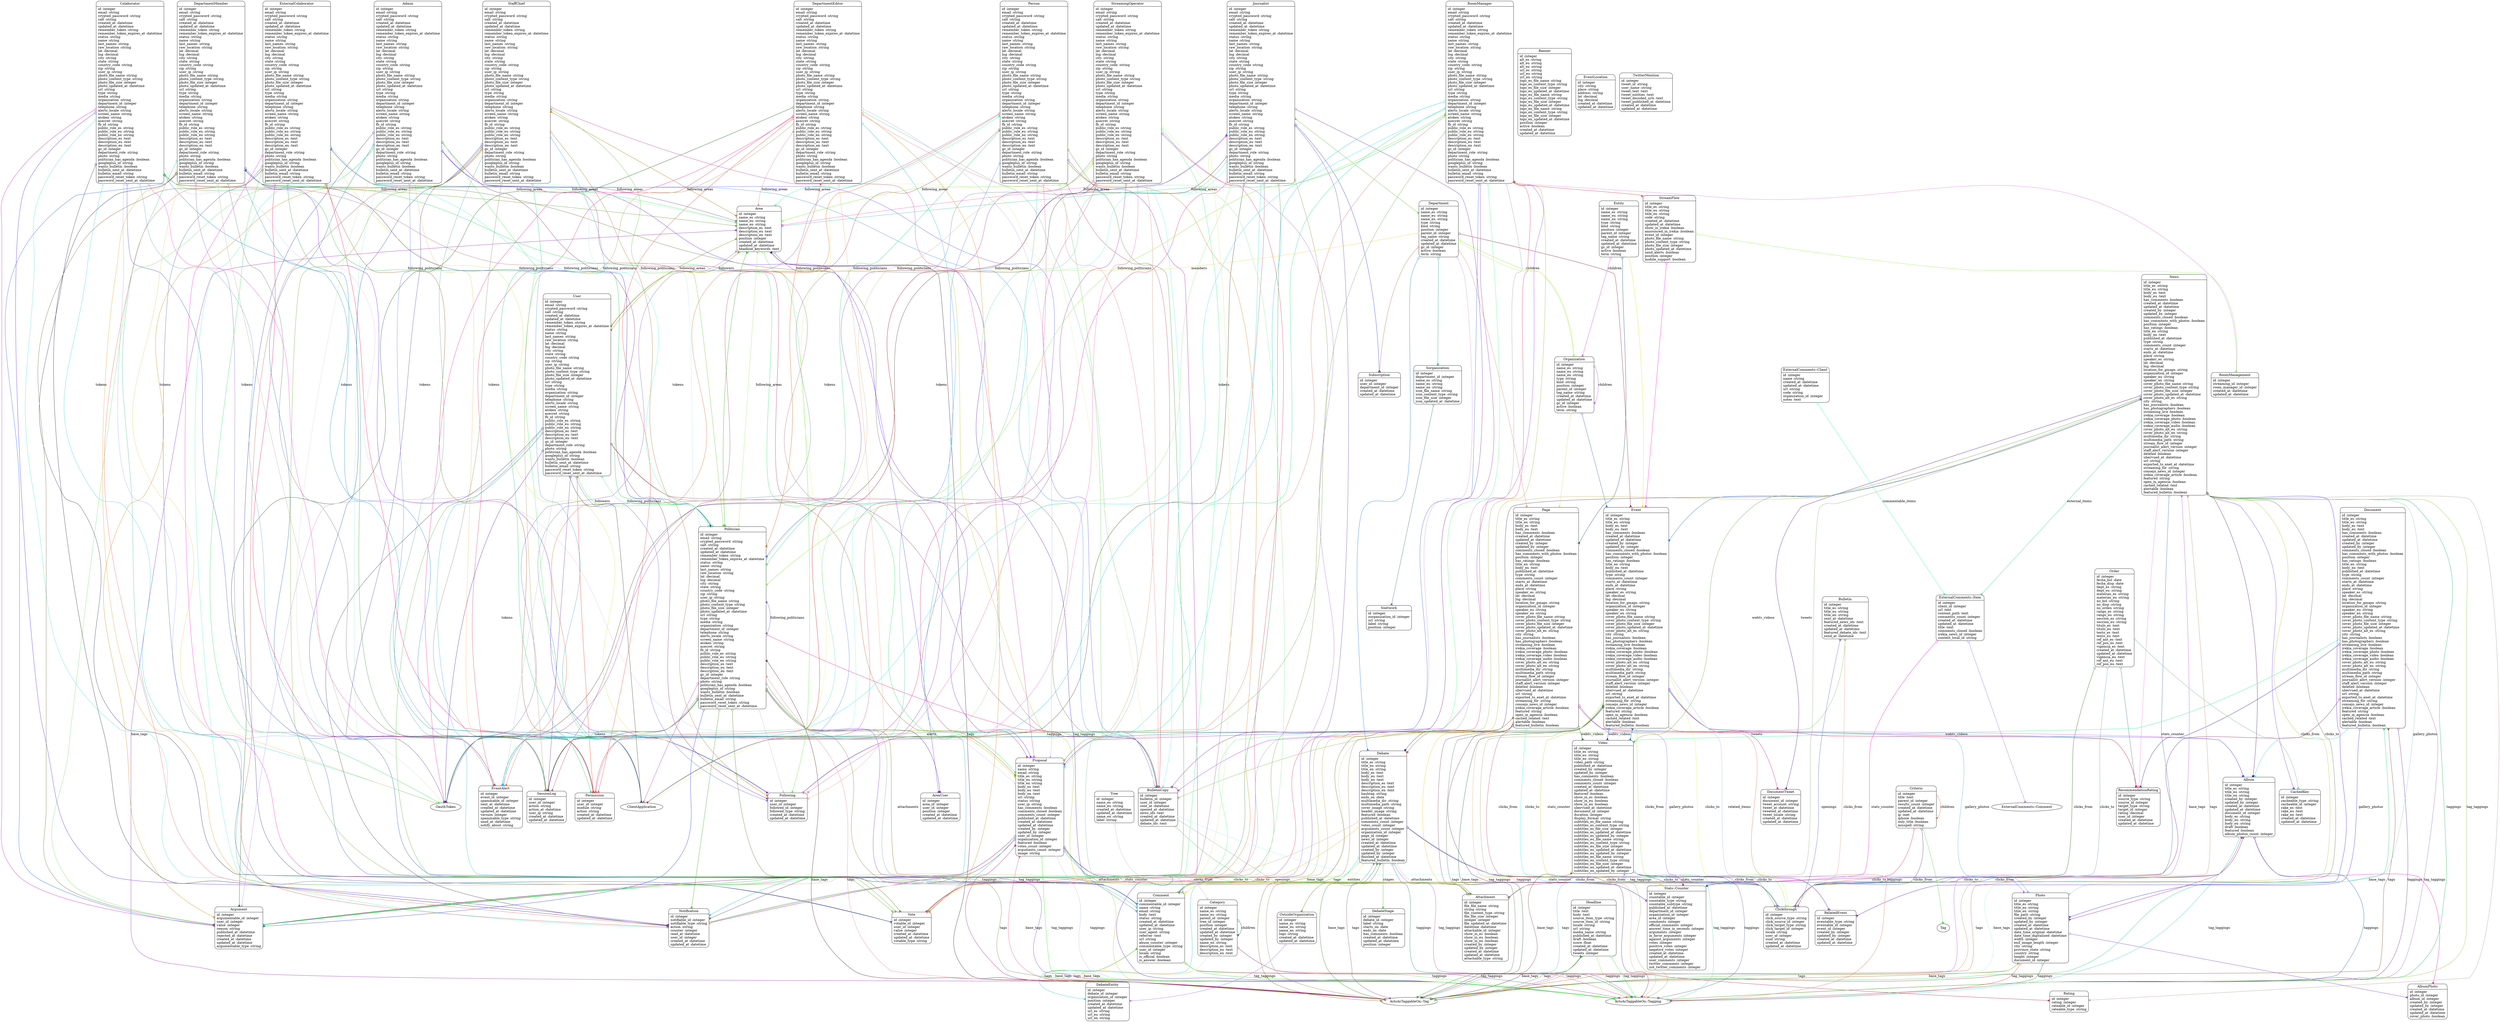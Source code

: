 digraph models_diagram {
	graph[overlap=false, splines=true, bgcolor="none"]
	"Admin" [shape=Mrecord, label="{Admin|id :integer\lemail :string\lcrypted_password :string\lsalt :string\lcreated_at :datetime\lupdated_at :datetime\lremember_token :string\lremember_token_expires_at :datetime\lstatus :string\lname :string\llast_names :string\lraw_location :string\llat :decimal\llng :decimal\lcity :string\lstate :string\lcountry_code :string\lzip :string\luser_ip :string\lphoto_file_name :string\lphoto_content_type :string\lphoto_file_size :integer\lphoto_updated_at :datetime\lurl :string\ltype :string\lmedia :string\lorganization :string\ldepartment_id :integer\ltelephone :string\lalerts_locale :string\lscreen_name :string\latoken :string\lasecret :string\lfb_id :string\lpublic_role_es :string\lpublic_role_eu :string\lpublic_role_en :string\ldescription_es :text\ldescription_eu :text\ldescription_en :text\lgc_id :integer\ldepartment_role :string\lphoto :string\lpolitician_has_agenda :boolean\lgoogleplus_id :string\lwants_bulletin :boolean\lbulletin_sent_at :datetime\lbulletin_email :string\lpassword_reset_token :string\lpassword_reset_sent_at :datetime\l}"]
	"Album" [shape=Mrecord, label="{Album|id :integer\ltitle_es :string\ltitle_eu :string\ltitle_en :string\lcreated_by :integer\lupdated_by :integer\lcreated_at :datetime\lupdated_at :datetime\ldocument_id :integer\lbody_es :string\lbody_eu :string\lbody_en :string\ldraft :boolean\lfeatured :boolean\lalbum_photos_count :integer\l}"]
	"AlbumPhoto" [shape=Mrecord, label="{AlbumPhoto|id :integer\lphoto_id :integer\lalbum_id :integer\lcreated_by :integer\lupdated_by :integer\lcreated_at :datetime\lupdated_at :datetime\lcover_photo :boolean\l}"]
	"Area" [shape=Mrecord, label="{Area|id :integer\lname_es :string\lname_eu :string\lname_en :string\ldescription_es :text\ldescription_eu :text\ldescription_en :text\lposition :integer\lcreated_at :datetime\lupdated_at :datetime\lheadline_keywords :text\l}"]
	"AreaUser" [shape=Mrecord, label="{AreaUser|id :integer\larea_id :integer\luser_id :integer\lposition :integer\lcreated_at :datetime\lupdated_at :datetime\l}"]
	"Argument" [shape=Mrecord, label="{Argument|id :integer\largumentable_id :integer\luser_id :integer\lvalue :integer\lreason :string\lpublished_at :datetime\lrejected_at :datetime\lcreated_at :datetime\lupdated_at :datetime\largumentable_type :string\l}"]
	"Attachment" [shape=Mrecord, label="{Attachment|id :integer\lfile_file_name :string\lstring :string\lfile_content_type :string\lfile_file_size :integer\linteger :integer\lfile_updated_at :datetime\ldatetime :datetime\lattachable_id :integer\lshow_in_es :boolean\lshow_in_eu :boolean\lshow_in_en :boolean\lcreated_by :integer\lupdated_by :integer\lcreated_at :datetime\lupdated_at :datetime\lattachable_type :string\l}"]
	"Banner" [shape=Mrecord, label="{Banner|id :integer\lalt_es :string\lalt_eu :string\lalt_en :string\lurl_es :string\lurl_eu :string\lurl_en :string\llogo_es_file_name :string\llogo_es_content_type :string\llogo_es_file_size :integer\llogo_es_updated_at :datetime\llogo_eu_file_name :string\llogo_eu_content_type :string\llogo_eu_file_size :integer\llogo_eu_updated_at :datetime\llogo_en_file_name :string\llogo_en_content_type :string\llogo_en_file_size :integer\llogo_en_updated_at :datetime\lposition :integer\lactive :boolean\lcreated_at :datetime\lupdated_at :datetime\l}"]
	"Bulletin" [shape=Mrecord, label="{Bulletin|id :integer\ltitle_es :string\ltitle_eu :string\ltitle_en :string\lsent_at :datetime\lfeatured_news_ids :text\lcreated_at :datetime\lupdated_at :datetime\lfeatured_debate_ids :text\lsend_at :datetime\l}"]
	"BulletinCopy" [shape=Mrecord, label="{BulletinCopy|id :integer\lbulletin_id :integer\luser_id :integer\lsent_at :datetime\lopened_at :datetime\lnews_ids :text\lcreated_at :datetime\lupdated_at :datetime\ldebate_ids :text\l}"]
	"CachedKey" [shape=Mrecord, label="{CachedKey|id :integer\lcacheable_type :string\lcacheable_id :integer\lrake_es :text\lrake_eu :text\lrake_en :text\lcreated_at :datetime\lupdated_at :datetime\l}"]
	"Category" [shape=Mrecord, label="{Category|id :integer\lname_es :string\lname_eu :string\lparent_id :integer\ltree_id :integer\lposition :integer\lcreated_at :datetime\lupdated_at :datetime\lcreated_by :integer\lupdated_by :integer\lname_en :string\ldescription_es :text\ldescription_eu :text\ldescription_en :text\l}"]
	"Clickthrough" [shape=Mrecord, label="{Clickthrough|id :integer\lclick_source_type :string\lclick_source_id :integer\lclick_target_type :string\lclick_target_id :integer\llocale :string\luser_id :integer\luuid :string\lcreated_at :datetime\lupdated_at :datetime\l}"]
	"Colaborator" [shape=Mrecord, label="{Colaborator|id :integer\lemail :string\lcrypted_password :string\lsalt :string\lcreated_at :datetime\lupdated_at :datetime\lremember_token :string\lremember_token_expires_at :datetime\lstatus :string\lname :string\llast_names :string\lraw_location :string\llat :decimal\llng :decimal\lcity :string\lstate :string\lcountry_code :string\lzip :string\luser_ip :string\lphoto_file_name :string\lphoto_content_type :string\lphoto_file_size :integer\lphoto_updated_at :datetime\lurl :string\ltype :string\lmedia :string\lorganization :string\ldepartment_id :integer\ltelephone :string\lalerts_locale :string\lscreen_name :string\latoken :string\lasecret :string\lfb_id :string\lpublic_role_es :string\lpublic_role_eu :string\lpublic_role_en :string\ldescription_es :text\ldescription_eu :text\ldescription_en :text\lgc_id :integer\ldepartment_role :string\lphoto :string\lpolitician_has_agenda :boolean\lgoogleplus_id :string\lwants_bulletin :boolean\lbulletin_sent_at :datetime\lbulletin_email :string\lpassword_reset_token :string\lpassword_reset_sent_at :datetime\l}"]
	"Comment" [shape=Mrecord, label="{Comment|id :integer\lcommentable_id :integer\lname :string\lemail :string\lbody :text\lstatus :string\lcreated_at :datetime\lupdated_at :datetime\luser_ip :string\luser_agent :string\lreferrer :text\lurl :string\labuse_counter :integer\lcommentable_type :string\luser_id :integer\llocale :string\lis_official :boolean\lis_answer :boolean\l}"]
	"Criterio" [shape=Mrecord, label="{Criterio|id :integer\ltitle :text\lparent_id :integer\lresults_count :integer\lcreated_at :datetime\lupdated_at :datetime\lip :inet\liphone :boolean\lonly_title :boolean\lmisspell :string\l}"]
	"Debate" [shape=Mrecord, label="{Debate|id :integer\ltitle_es :string\ltitle_eu :string\ltitle_en :string\lbody_es :text\lbody_eu :text\lbody_en :text\ldescription_es :text\ldescription_eu :text\ldescription_en :text\lhashtag :string\lends_on :date\lmultimedia_dir :string\lmultimedia_path :string\lcover_image :string\lheader_image :string\lfeatured :boolean\lpublished_at :datetime\lcomments_count :integer\lvotes_count :integer\larguments_count :integer\lorganization_id :integer\lpage_id :integer\lnews_id :integer\lcreated_at :datetime\lupdated_at :datetime\lcreated_by :integer\lupdated_by :integer\lfinished_at :datetime\lfeatured_bulletin :boolean\l}"]
	"DebateEntity" [shape=Mrecord, label="{DebateEntity|id :integer\ldebate_id :integer\lorganization_id :integer\lposition :integer\lcreated_at :datetime\lupdated_at :datetime\lurl_es :string\lurl_eu :string\lurl_en :string\l}"]
	"DebateStage" [shape=Mrecord, label="{DebateStage|id :integer\ldebate_id :integer\llabel :string\lstarts_on :date\lends_on :date\lhas_comments :boolean\lcreated_at :datetime\lupdated_at :datetime\lposition :integer\l}"]
	"Department" [shape=Mrecord, label="{Department|id :integer\lname_es :string\lname_eu :string\lname_en :string\ltype :string\lkind :string\lposition :integer\lparent_id :integer\ltag_name :string\lcreated_at :datetime\lupdated_at :datetime\lgc_id :integer\lactive :boolean\lterm :string\l}"]
	"DepartmentEditor" [shape=Mrecord, label="{DepartmentEditor|id :integer\lemail :string\lcrypted_password :string\lsalt :string\lcreated_at :datetime\lupdated_at :datetime\lremember_token :string\lremember_token_expires_at :datetime\lstatus :string\lname :string\llast_names :string\lraw_location :string\llat :decimal\llng :decimal\lcity :string\lstate :string\lcountry_code :string\lzip :string\luser_ip :string\lphoto_file_name :string\lphoto_content_type :string\lphoto_file_size :integer\lphoto_updated_at :datetime\lurl :string\ltype :string\lmedia :string\lorganization :string\ldepartment_id :integer\ltelephone :string\lalerts_locale :string\lscreen_name :string\latoken :string\lasecret :string\lfb_id :string\lpublic_role_es :string\lpublic_role_eu :string\lpublic_role_en :string\ldescription_es :text\ldescription_eu :text\ldescription_en :text\lgc_id :integer\ldepartment_role :string\lphoto :string\lpolitician_has_agenda :boolean\lgoogleplus_id :string\lwants_bulletin :boolean\lbulletin_sent_at :datetime\lbulletin_email :string\lpassword_reset_token :string\lpassword_reset_sent_at :datetime\l}"]
	"DepartmentMember" [shape=Mrecord, label="{DepartmentMember|id :integer\lemail :string\lcrypted_password :string\lsalt :string\lcreated_at :datetime\lupdated_at :datetime\lremember_token :string\lremember_token_expires_at :datetime\lstatus :string\lname :string\llast_names :string\lraw_location :string\llat :decimal\llng :decimal\lcity :string\lstate :string\lcountry_code :string\lzip :string\luser_ip :string\lphoto_file_name :string\lphoto_content_type :string\lphoto_file_size :integer\lphoto_updated_at :datetime\lurl :string\ltype :string\lmedia :string\lorganization :string\ldepartment_id :integer\ltelephone :string\lalerts_locale :string\lscreen_name :string\latoken :string\lasecret :string\lfb_id :string\lpublic_role_es :string\lpublic_role_eu :string\lpublic_role_en :string\ldescription_es :text\ldescription_eu :text\ldescription_en :text\lgc_id :integer\ldepartment_role :string\lphoto :string\lpolitician_has_agenda :boolean\lgoogleplus_id :string\lwants_bulletin :boolean\lbulletin_sent_at :datetime\lbulletin_email :string\lpassword_reset_token :string\lpassword_reset_sent_at :datetime\l}"]
	"Document" [shape=Mrecord, label="{Document|id :integer\ltitle_es :string\ltitle_eu :string\lbody_es :text\lbody_eu :text\lhas_comments :boolean\lcreated_at :datetime\lupdated_at :datetime\lcreated_by :integer\lupdated_by :integer\lcomments_closed :boolean\lhas_comments_with_photos :boolean\lposition :integer\lhas_ratings :boolean\ltitle_en :string\lbody_en :text\lpublished_at :datetime\ltype :string\lcomments_count :integer\lstarts_at :datetime\lends_at :datetime\lplace :string\lspeaker_es :string\llat :decimal\llng :decimal\llocation_for_gmaps :string\lorganization_id :integer\lspeaker_eu :string\lspeaker_en :string\lcover_photo_file_name :string\lcover_photo_content_type :string\lcover_photo_file_size :integer\lcover_photo_updated_at :datetime\lcover_photo_alt_es :string\lcity :string\lhas_journalists :boolean\lhas_photographers :boolean\lstreaming_live :boolean\lirekia_coverage :boolean\lirekia_coverage_photo :boolean\lirekia_coverage_video :boolean\lirekia_coverage_audio :boolean\lcover_photo_alt_eu :string\lcover_photo_alt_en :string\lmultimedia_dir :string\lmultimedia_path :string\lstream_flow_id :integer\ljournalist_alert_version :integer\lstaff_alert_version :integer\ldeleted :boolean\lubervued_at :datetime\lurl :string\lexported_to_enet_at :datetime\lstreaming_for :string\lconsejo_news_id :integer\lirekia_coverage_article :boolean\lfeatured :string\lopen_in_agencia :boolean\lcached_related :text\lalertable :boolean\lfeatured_bulletin :boolean\l}"]
	"DocumentTweet" [shape=Mrecord, label="{DocumentTweet|id :integer\ldocument_id :integer\ltweet_account :string\ltweet_at :datetime\ltweeted_at :datetime\ltweet_locale :string\lcreated_at :datetime\lupdated_at :datetime\l}"]
	"Entity" [shape=Mrecord, label="{Entity|id :integer\lname_es :string\lname_eu :string\lname_en :string\ltype :string\lkind :string\lposition :integer\lparent_id :integer\ltag_name :string\lcreated_at :datetime\lupdated_at :datetime\lgc_id :integer\lactive :boolean\lterm :string\l}"]
	"Event" [shape=Mrecord, label="{Event|id :integer\ltitle_es :string\ltitle_eu :string\lbody_es :text\lbody_eu :text\lhas_comments :boolean\lcreated_at :datetime\lupdated_at :datetime\lcreated_by :integer\lupdated_by :integer\lcomments_closed :boolean\lhas_comments_with_photos :boolean\lposition :integer\lhas_ratings :boolean\ltitle_en :string\lbody_en :text\lpublished_at :datetime\ltype :string\lcomments_count :integer\lstarts_at :datetime\lends_at :datetime\lplace :string\lspeaker_es :string\llat :decimal\llng :decimal\llocation_for_gmaps :string\lorganization_id :integer\lspeaker_eu :string\lspeaker_en :string\lcover_photo_file_name :string\lcover_photo_content_type :string\lcover_photo_file_size :integer\lcover_photo_updated_at :datetime\lcover_photo_alt_es :string\lcity :string\lhas_journalists :boolean\lhas_photographers :boolean\lstreaming_live :boolean\lirekia_coverage :boolean\lirekia_coverage_photo :boolean\lirekia_coverage_video :boolean\lirekia_coverage_audio :boolean\lcover_photo_alt_eu :string\lcover_photo_alt_en :string\lmultimedia_dir :string\lmultimedia_path :string\lstream_flow_id :integer\ljournalist_alert_version :integer\lstaff_alert_version :integer\ldeleted :boolean\lubervued_at :datetime\lurl :string\lexported_to_enet_at :datetime\lstreaming_for :string\lconsejo_news_id :integer\lirekia_coverage_article :boolean\lfeatured :string\lopen_in_agencia :boolean\lcached_related :text\lalertable :boolean\lfeatured_bulletin :boolean\l}"]
	"EventAlert" [shape=Mrecord, label="{EventAlert|id :integer\levent_id :integer\lspammable_id :integer\lsent_at :datetime\lcreated_at :datetime\lupdated_at :datetime\lversion :integer\lspammable_type :string\lsend_at :datetime\lnotify_about :string\l}"]
	"EventLocation" [shape=Mrecord, label="{EventLocation|id :integer\lcity :string\lplace :string\laddress :string\llat :decimal\llng :decimal\lcreated_at :datetime\lupdated_at :datetime\l}"]
	"ExternalColaborator" [shape=Mrecord, label="{ExternalColaborator|id :integer\lemail :string\lcrypted_password :string\lsalt :string\lcreated_at :datetime\lupdated_at :datetime\lremember_token :string\lremember_token_expires_at :datetime\lstatus :string\lname :string\llast_names :string\lraw_location :string\llat :decimal\llng :decimal\lcity :string\lstate :string\lcountry_code :string\lzip :string\luser_ip :string\lphoto_file_name :string\lphoto_content_type :string\lphoto_file_size :integer\lphoto_updated_at :datetime\lurl :string\ltype :string\lmedia :string\lorganization :string\ldepartment_id :integer\ltelephone :string\lalerts_locale :string\lscreen_name :string\latoken :string\lasecret :string\lfb_id :string\lpublic_role_es :string\lpublic_role_eu :string\lpublic_role_en :string\ldescription_es :text\ldescription_eu :text\ldescription_en :text\lgc_id :integer\ldepartment_role :string\lphoto :string\lpolitician_has_agenda :boolean\lgoogleplus_id :string\lwants_bulletin :boolean\lbulletin_sent_at :datetime\lbulletin_email :string\lpassword_reset_token :string\lpassword_reset_sent_at :datetime\l}"]
	"ExternalComments::Client" [shape=Mrecord, label="{ExternalComments::Client|id :integer\lname :string\lcreated_at :datetime\lupdated_at :datetime\lurl :string\lcode :string\lorganization_id :integer\lnotes :text\l}"]
	"ExternalComments::Item" [shape=Mrecord, label="{ExternalComments::Item|id :integer\lclient_id :integer\lurl :text\lcontent_path :text\lcomments_count :integer\lcreated_at :datetime\lupdated_at :datetime\ltitle :text\lcomments_closed :boolean\lirekia_news_id :integer\lcontent_local_id :string\l}"]
	"Following" [shape=Mrecord, label="{Following|id :integer\luser_id :integer\lfollowed_id :integer\lfollowed_type :string\lcreated_at :datetime\lupdated_at :datetime\l}"]
	"Headline" [shape=Mrecord, label="{Headline|id :integer\ltitle :text\lbody :text\lsource_item_type :string\lsource_item_id :string\llocale :string\lurl :string\lmedia_name :string\lpublished_at :datetime\ldraft :boolean\lscore :float\lcreated_at :datetime\lupdated_at :datetime\ltweets :integer\l}"]
	"Journalist" [shape=Mrecord, label="{Journalist|id :integer\lemail :string\lcrypted_password :string\lsalt :string\lcreated_at :datetime\lupdated_at :datetime\lremember_token :string\lremember_token_expires_at :datetime\lstatus :string\lname :string\llast_names :string\lraw_location :string\llat :decimal\llng :decimal\lcity :string\lstate :string\lcountry_code :string\lzip :string\luser_ip :string\lphoto_file_name :string\lphoto_content_type :string\lphoto_file_size :integer\lphoto_updated_at :datetime\lurl :string\ltype :string\lmedia :string\lorganization :string\ldepartment_id :integer\ltelephone :string\lalerts_locale :string\lscreen_name :string\latoken :string\lasecret :string\lfb_id :string\lpublic_role_es :string\lpublic_role_eu :string\lpublic_role_en :string\ldescription_es :text\ldescription_eu :text\ldescription_en :text\lgc_id :integer\ldepartment_role :string\lphoto :string\lpolitician_has_agenda :boolean\lgoogleplus_id :string\lwants_bulletin :boolean\lbulletin_sent_at :datetime\lbulletin_email :string\lpassword_reset_token :string\lpassword_reset_sent_at :datetime\l}"]
	"News" [shape=Mrecord, label="{News|id :integer\ltitle_es :string\ltitle_eu :string\lbody_es :text\lbody_eu :text\lhas_comments :boolean\lcreated_at :datetime\lupdated_at :datetime\lcreated_by :integer\lupdated_by :integer\lcomments_closed :boolean\lhas_comments_with_photos :boolean\lposition :integer\lhas_ratings :boolean\ltitle_en :string\lbody_en :text\lpublished_at :datetime\ltype :string\lcomments_count :integer\lstarts_at :datetime\lends_at :datetime\lplace :string\lspeaker_es :string\llat :decimal\llng :decimal\llocation_for_gmaps :string\lorganization_id :integer\lspeaker_eu :string\lspeaker_en :string\lcover_photo_file_name :string\lcover_photo_content_type :string\lcover_photo_file_size :integer\lcover_photo_updated_at :datetime\lcover_photo_alt_es :string\lcity :string\lhas_journalists :boolean\lhas_photographers :boolean\lstreaming_live :boolean\lirekia_coverage :boolean\lirekia_coverage_photo :boolean\lirekia_coverage_video :boolean\lirekia_coverage_audio :boolean\lcover_photo_alt_eu :string\lcover_photo_alt_en :string\lmultimedia_dir :string\lmultimedia_path :string\lstream_flow_id :integer\ljournalist_alert_version :integer\lstaff_alert_version :integer\ldeleted :boolean\lubervued_at :datetime\lurl :string\lexported_to_enet_at :datetime\lstreaming_for :string\lconsejo_news_id :integer\lirekia_coverage_article :boolean\lfeatured :string\lopen_in_agencia :boolean\lcached_related :text\lalertable :boolean\lfeatured_bulletin :boolean\l}"]
	"Notification" [shape=Mrecord, label="{Notification|id :integer\lnotifiable_id :integer\lnotifiable_type :string\laction :string\lcounter :integer\lread_at :datetime\luser_id :integer\lcreated_at :datetime\lupdated_at :datetime\l}"]
	"Order" [shape=Mrecord, label="{Order|id :integer\lfecha_bol :date\lfecha_disp :date\ldept_es :string\ldept_eu :string\lmaterias_es :string\lmaterias_eu :string\lno_bol :string\lno_disp :string\lno_orden :string\lrango_es :string\lrango_eu :string\lseccion_es :string\lseccion_eu :string\ltitulo_es :text\ltitulo_eu :text\ltexto_es :text\ltexto_eu :text\lref_ant_es :text\lref_pos_es :text\lvigencia_es :text\lcreated_at :datetime\lupdated_at :datetime\lvigencia_eu :text\lref_ant_eu :text\lref_pos_eu :text\l}"]
	"Organization" [shape=Mrecord, label="{Organization|id :integer\lname_es :string\lname_eu :string\lname_en :string\ltype :string\lkind :string\lposition :integer\lparent_id :integer\ltag_name :string\lcreated_at :datetime\lupdated_at :datetime\lgc_id :integer\lactive :boolean\lterm :string\l}"]
	"OutsideOrganization" [shape=Mrecord, label="{OutsideOrganization|id :integer\lname_es :string\lname_eu :string\lname_en :string\llogo :string\lcreated_at :datetime\lupdated_at :datetime\l}"]
	"Page" [shape=Mrecord, label="{Page|id :integer\ltitle_es :string\ltitle_eu :string\lbody_es :text\lbody_eu :text\lhas_comments :boolean\lcreated_at :datetime\lupdated_at :datetime\lcreated_by :integer\lupdated_by :integer\lcomments_closed :boolean\lhas_comments_with_photos :boolean\lposition :integer\lhas_ratings :boolean\ltitle_en :string\lbody_en :text\lpublished_at :datetime\ltype :string\lcomments_count :integer\lstarts_at :datetime\lends_at :datetime\lplace :string\lspeaker_es :string\llat :decimal\llng :decimal\llocation_for_gmaps :string\lorganization_id :integer\lspeaker_eu :string\lspeaker_en :string\lcover_photo_file_name :string\lcover_photo_content_type :string\lcover_photo_file_size :integer\lcover_photo_updated_at :datetime\lcover_photo_alt_es :string\lcity :string\lhas_journalists :boolean\lhas_photographers :boolean\lstreaming_live :boolean\lirekia_coverage :boolean\lirekia_coverage_photo :boolean\lirekia_coverage_video :boolean\lirekia_coverage_audio :boolean\lcover_photo_alt_eu :string\lcover_photo_alt_en :string\lmultimedia_dir :string\lmultimedia_path :string\lstream_flow_id :integer\ljournalist_alert_version :integer\lstaff_alert_version :integer\ldeleted :boolean\lubervued_at :datetime\lurl :string\lexported_to_enet_at :datetime\lstreaming_for :string\lconsejo_news_id :integer\lirekia_coverage_article :boolean\lfeatured :string\lopen_in_agencia :boolean\lcached_related :text\lalertable :boolean\lfeatured_bulletin :boolean\l}"]
	"Permission" [shape=Mrecord, label="{Permission|id :integer\luser_id :integer\lmodule :string\laction :string\lcreated_at :datetime\lupdated_at :datetime\l}"]
	"Person" [shape=Mrecord, label="{Person|id :integer\lemail :string\lcrypted_password :string\lsalt :string\lcreated_at :datetime\lupdated_at :datetime\lremember_token :string\lremember_token_expires_at :datetime\lstatus :string\lname :string\llast_names :string\lraw_location :string\llat :decimal\llng :decimal\lcity :string\lstate :string\lcountry_code :string\lzip :string\luser_ip :string\lphoto_file_name :string\lphoto_content_type :string\lphoto_file_size :integer\lphoto_updated_at :datetime\lurl :string\ltype :string\lmedia :string\lorganization :string\ldepartment_id :integer\ltelephone :string\lalerts_locale :string\lscreen_name :string\latoken :string\lasecret :string\lfb_id :string\lpublic_role_es :string\lpublic_role_eu :string\lpublic_role_en :string\ldescription_es :text\ldescription_eu :text\ldescription_en :text\lgc_id :integer\ldepartment_role :string\lphoto :string\lpolitician_has_agenda :boolean\lgoogleplus_id :string\lwants_bulletin :boolean\lbulletin_sent_at :datetime\lbulletin_email :string\lpassword_reset_token :string\lpassword_reset_sent_at :datetime\l}"]
	"Photo" [shape=Mrecord, label="{Photo|id :integer\ltitle_es :string\ltitle_eu :string\ltitle_en :string\lfile_path :string\lcreated_by :integer\lupdated_by :integer\lcreated_at :datetime\lupdated_at :datetime\ldate_time_original :datetime\ldate_time_digitalized :datetime\lwidth :integer\lexif_image_length :integer\lcity :string\lprovince_state :string\lcountry :string\lheight :integer\ldocument_id :integer\l}"]
	"Politician" [shape=Mrecord, label="{Politician|id :integer\lemail :string\lcrypted_password :string\lsalt :string\lcreated_at :datetime\lupdated_at :datetime\lremember_token :string\lremember_token_expires_at :datetime\lstatus :string\lname :string\llast_names :string\lraw_location :string\llat :decimal\llng :decimal\lcity :string\lstate :string\lcountry_code :string\lzip :string\luser_ip :string\lphoto_file_name :string\lphoto_content_type :string\lphoto_file_size :integer\lphoto_updated_at :datetime\lurl :string\ltype :string\lmedia :string\lorganization :string\ldepartment_id :integer\ltelephone :string\lalerts_locale :string\lscreen_name :string\latoken :string\lasecret :string\lfb_id :string\lpublic_role_es :string\lpublic_role_eu :string\lpublic_role_en :string\ldescription_es :text\ldescription_eu :text\ldescription_en :text\lgc_id :integer\ldepartment_role :string\lphoto :string\lpolitician_has_agenda :boolean\lgoogleplus_id :string\lwants_bulletin :boolean\lbulletin_sent_at :datetime\lbulletin_email :string\lpassword_reset_token :string\lpassword_reset_sent_at :datetime\l}"]
	"Proposal" [shape=Mrecord, label="{Proposal|id :integer\lname :string\lemail :string\ltitle_es :string\ltitle_eu :string\ltitle_en :string\lbody_es :text\lbody_eu :text\lbody_en :text\lurl :string\lstatus :string\luser_ip :string\lhas_comments :boolean\lcomments_closed :boolean\lcomments_count :integer\lpublished_at :datetime\lcreated_at :datetime\lupdated_at :datetime\lcreated_by :integer\lupdated_by :integer\luser_id :integer\lorganization_id :integer\lfeatured :boolean\lvotes_count :integer\larguments_count :integer\limage :string\l}"]
	"Rating" [shape=Mrecord, label="{Rating|id :integer\lrating :integer\lrateable_id :integer\lrateable_type :string\l}"]
	"RecommendationRating" [shape=Mrecord, label="{RecommendationRating|id :integer\lsource_type :string\lsource_id :integer\ltarget_type :string\ltarget_id :integer\lrating :decimal\luser_id :integer\lcreated_at :datetime\lupdated_at :datetime\l}"]
	"RelatedEvent" [shape=Mrecord, label="{RelatedEvent|id :integer\leventable_type :string\leventable_id :integer\levent_id :integer\lcreated_by :integer\lupdated_by :integer\lcreated_at :datetime\lupdated_at :datetime\l}"]
	"RoomManagement" [shape=Mrecord, label="{RoomManagement|id :integer\lstreaming_id :integer\lroom_manager_id :integer\lcreated_at :datetime\lupdated_at :datetime\l}"]
	"RoomManager" [shape=Mrecord, label="{RoomManager|id :integer\lemail :string\lcrypted_password :string\lsalt :string\lcreated_at :datetime\lupdated_at :datetime\lremember_token :string\lremember_token_expires_at :datetime\lstatus :string\lname :string\llast_names :string\lraw_location :string\llat :decimal\llng :decimal\lcity :string\lstate :string\lcountry_code :string\lzip :string\luser_ip :string\lphoto_file_name :string\lphoto_content_type :string\lphoto_file_size :integer\lphoto_updated_at :datetime\lurl :string\ltype :string\lmedia :string\lorganization :string\ldepartment_id :integer\ltelephone :string\lalerts_locale :string\lscreen_name :string\latoken :string\lasecret :string\lfb_id :string\lpublic_role_es :string\lpublic_role_eu :string\lpublic_role_en :string\ldescription_es :text\ldescription_eu :text\ldescription_en :text\lgc_id :integer\ldepartment_role :string\lphoto :string\lpolitician_has_agenda :boolean\lgoogleplus_id :string\lwants_bulletin :boolean\lbulletin_sent_at :datetime\lbulletin_email :string\lpassword_reset_token :string\lpassword_reset_sent_at :datetime\l}"]
	"SessionLog" [shape=Mrecord, label="{SessionLog|id :integer\luser_id :integer\laction :string\laction_at :datetime\luser_ip :string\lcreated_at :datetime\lupdated_at :datetime\l}"]
	"Snetwork" [shape=Mrecord, label="{Snetwork|id :integer\lsorganization_id :integer\lurl :string\llabel :string\lposition :integer\l}"]
	"Sorganization" [shape=Mrecord, label="{Sorganization|id :integer\ldepartment_id :integer\lname_es :string\lname_eu :string\lname_en :string\licon_file_name :string\licon_content_type :string\licon_file_size :integer\licon_updated_at :datetime\l}"]
	"StaffChief" [shape=Mrecord, label="{StaffChief|id :integer\lemail :string\lcrypted_password :string\lsalt :string\lcreated_at :datetime\lupdated_at :datetime\lremember_token :string\lremember_token_expires_at :datetime\lstatus :string\lname :string\llast_names :string\lraw_location :string\llat :decimal\llng :decimal\lcity :string\lstate :string\lcountry_code :string\lzip :string\luser_ip :string\lphoto_file_name :string\lphoto_content_type :string\lphoto_file_size :integer\lphoto_updated_at :datetime\lurl :string\ltype :string\lmedia :string\lorganization :string\ldepartment_id :integer\ltelephone :string\lalerts_locale :string\lscreen_name :string\latoken :string\lasecret :string\lfb_id :string\lpublic_role_es :string\lpublic_role_eu :string\lpublic_role_en :string\ldescription_es :text\ldescription_eu :text\ldescription_en :text\lgc_id :integer\ldepartment_role :string\lphoto :string\lpolitician_has_agenda :boolean\lgoogleplus_id :string\lwants_bulletin :boolean\lbulletin_sent_at :datetime\lbulletin_email :string\lpassword_reset_token :string\lpassword_reset_sent_at :datetime\l}"]
	"Stats::Counter" [shape=Mrecord, label="{Stats::Counter|id :integer\lcountable_id :integer\lcountable_type :string\lcountable_subtype :string\lpublished_at :datetime\ldepartment_id :integer\lorganization_id :integer\larea_id :integer\lcomments :integer\lofficial_comments :integer\lanswer_time_in_seconds :integer\larguments :integer\lin_favor_arguments :integer\lagainst_arguments :integer\lvotes :integer\lpositive_votes :integer\lnegative_votes :integer\lcreated_at :datetime\lupdated_at :datetime\luser_comments :integer\ltwitter_comments :integer\lnot_twitter_comments :integer\l}"]
	"StreamFlow" [shape=Mrecord, label="{StreamFlow|id :integer\ltitle_es :string\ltitle_eu :string\ltitle_en :string\lcode :string\lcreated_at :datetime\lupdated_at :datetime\lshow_in_irekia :boolean\lannounced_in_irekia :boolean\levent_id :integer\lphoto_file_name :string\lphoto_content_type :string\lphoto_file_size :integer\lphoto_updated_at :datetime\lsend_alerts :boolean\lposition :integer\lmobile_support :boolean\l}"]
	"StreamingOperator" [shape=Mrecord, label="{StreamingOperator|id :integer\lemail :string\lcrypted_password :string\lsalt :string\lcreated_at :datetime\lupdated_at :datetime\lremember_token :string\lremember_token_expires_at :datetime\lstatus :string\lname :string\llast_names :string\lraw_location :string\llat :decimal\llng :decimal\lcity :string\lstate :string\lcountry_code :string\lzip :string\luser_ip :string\lphoto_file_name :string\lphoto_content_type :string\lphoto_file_size :integer\lphoto_updated_at :datetime\lurl :string\ltype :string\lmedia :string\lorganization :string\ldepartment_id :integer\ltelephone :string\lalerts_locale :string\lscreen_name :string\latoken :string\lasecret :string\lfb_id :string\lpublic_role_es :string\lpublic_role_eu :string\lpublic_role_en :string\ldescription_es :text\ldescription_eu :text\ldescription_en :text\lgc_id :integer\ldepartment_role :string\lphoto :string\lpolitician_has_agenda :boolean\lgoogleplus_id :string\lwants_bulletin :boolean\lbulletin_sent_at :datetime\lbulletin_email :string\lpassword_reset_token :string\lpassword_reset_sent_at :datetime\l}"]
	"Subscription" [shape=Mrecord, label="{Subscription|id :integer\luser_id :integer\ldepartment_id :integer\lcreated_at :datetime\lupdated_at :datetime\l}"]
	"Tree" [shape=Mrecord, label="{Tree|id :integer\lname_es :string\lname_eu :string\lcreated_at :datetime\lupdated_at :datetime\lname_en :string\llabel :string\l}"]
	"TwitterMention" [shape=Mrecord, label="{TwitterMention|id :integer\ltweet_id :string\luser_name :string\ltweet_text :text\ltweet_entities :text\ltweet_decoded_urls :text\ltweet_published_at :datetime\lcreated_at :datetime\lupdated_at :datetime\l}"]
	"User" [shape=Mrecord, label="{User|id :integer\lemail :string\lcrypted_password :string\lsalt :string\lcreated_at :datetime\lupdated_at :datetime\lremember_token :string\lremember_token_expires_at :datetime\lstatus :string\lname :string\llast_names :string\lraw_location :string\llat :decimal\llng :decimal\lcity :string\lstate :string\lcountry_code :string\lzip :string\luser_ip :string\lphoto_file_name :string\lphoto_content_type :string\lphoto_file_size :integer\lphoto_updated_at :datetime\lurl :string\ltype :string\lmedia :string\lorganization :string\ldepartment_id :integer\ltelephone :string\lalerts_locale :string\lscreen_name :string\latoken :string\lasecret :string\lfb_id :string\lpublic_role_es :string\lpublic_role_eu :string\lpublic_role_en :string\ldescription_es :text\ldescription_eu :text\ldescription_en :text\lgc_id :integer\ldepartment_role :string\lphoto :string\lpolitician_has_agenda :boolean\lgoogleplus_id :string\lwants_bulletin :boolean\lbulletin_sent_at :datetime\lbulletin_email :string\lpassword_reset_token :string\lpassword_reset_sent_at :datetime\l}"]
	"Video" [shape=Mrecord, label="{Video|id :integer\ltitle_es :string\ltitle_eu :string\ltitle_en :string\lvideo_path :string\lpublished_at :datetime\lcreated_by :integer\lupdated_by :integer\lhas_comments :boolean\lcomments_closed :boolean\lcomments_count :integer\lcreated_at :datetime\lupdated_at :datetime\lfeatured :boolean\lshow_in_es :boolean\lshow_in_eu :boolean\lshow_in_en :boolean\lubervued_at :datetime\ldocument_id :integer\lduration :integer\ldisplay_format :string\lsubtitles_es_file_name :string\lsubtitles_es_content_type :string\lsubtitles_es_file_size :integer\lsubtitles_es_updated_at :datetime\lsubtitles_es_updated_by :integer\lsubtitles_eu_file_name :string\lsubtitles_eu_content_type :string\lsubtitles_eu_file_size :integer\lsubtitles_eu_updated_at :datetime\lsubtitles_eu_updated_by :integer\lsubtitles_en_file_name :string\lsubtitles_en_content_type :string\lsubtitles_en_file_size :integer\lsubtitles_en_updated_at :datetime\lsubtitles_en_updated_by :integer\l}"]
	"Vote" [shape=Mrecord, label="{Vote|id :integer\lvotable_id :integer\luser_id :integer\lvalue :integer\lcreated_at :datetime\lupdated_at :datetime\lvotable_type :string\l}"]
	"Admin" -> "Argument" [arrowtail=odot, arrowhead=crow, dir=both color="#67E35F"]
	"Admin" -> "Comment" [arrowtail=odot, arrowhead=crow, dir=both color="#195FB5"]
	"Admin" -> "Proposal" [arrowtail=odot, arrowhead=crow, dir=both color="#6D0FFD"]
	"Admin" -> "Vote" [arrowtail=odot, arrowhead=crow, dir=both color="#2D2E99"]
	"Admin" -> "Permission" [arrowtail=odot, arrowhead=crow, dir=both color="#F8BA61"]
	"Admin" -> "SessionLog" [arrowtail=odot, arrowhead=crow, dir=both color="#567DDD"]
	"Admin" -> "EventAlert" [arrowtail=odot, arrowhead=crow, dir=both color="#9DF2D9"]
	"Admin" -> "ClientApplication" [arrowtail=odot, arrowhead=crow, dir=both color="#25FB4C"]
	"Admin" -> "OauthToken" [label="tokens", arrowtail=odot, arrowhead=crow, dir=both color="#CCE3BE"]
	"Admin" -> "Following" [arrowtail=odot, arrowhead=crow, dir=both color="#782A68"]
	"Admin" -> "Area" [label="following_areas", arrowtail=crow, arrowhead=crow, dir=both color="#7B407E"]
	"Admin" -> "Politician" [label="following_politicians", arrowtail=crow, arrowhead=crow, dir=both color="#ADECF8"]
	"Admin" -> "Notification" [arrowtail=odot, arrowhead=crow, dir=both color="#4AF1C6"]
	"Admin" -> "BulletinCopy" [arrowtail=odot, arrowhead=crow, dir=both color="#5A4AF4"]
	"Album" -> "AlbumPhoto" [arrowtail=odot, arrowhead=crow, dir=both color="#DF06B5"]
	"Album" -> "Photo" [arrowtail=crow, arrowhead=crow, dir=both color="#A30595"]
	"Album" -> "ActsAsTaggableOn::Tagging" [label="taggings", arrowtail=odot, arrowhead=crow, dir=both color="#0C4FAC"]
	"Album" -> "ActsAsTaggableOn::Tag" [label="base_tags", arrowtail=crow, arrowhead=crow, dir=both color="#93F9E8"]
	"Album" -> "ActsAsTaggableOn::Tagging" [label="tag_taggings", arrowtail=odot, arrowhead=crow, dir=both color="#2CCCD6"]
	"Album" -> "ActsAsTaggableOn::Tag" [label="tags", arrowtail=crow, arrowhead=crow, dir=both color="#C75F3A"]
	"Album" -> "Clickthrough" [label="clicks_from", arrowtail=odot, arrowhead=crow, dir=both color="#0954FE"]
	"Album" -> "Clickthrough" [label="clicks_to", arrowtail=odot, arrowhead=crow, dir=both color="#951899"]
	"Area" -> "ActsAsTaggableOn::Tagging" [label="taggings", arrowtail=odot, arrowhead=crow, dir=both color="#C2BF1D"]
	"Area" -> "ActsAsTaggableOn::Tag" [label="base_tags", arrowtail=crow, arrowhead=crow, dir=both color="#8B1CAA"]
	"Area" -> "ActsAsTaggableOn::Tagging" [label="tag_taggings", arrowtail=odot, arrowhead=crow, dir=both color="#3D12CC"]
	"Area" -> "ActsAsTaggableOn::Tag" [label="tags", arrowtail=crow, arrowhead=crow, dir=both color="#24032C"]
	"Area" -> "AreaUser" [arrowtail=odot, arrowhead=crow, dir=both color="#6333DB"]
	"Area" -> "User" [arrowtail=crow, arrowhead=crow, dir=both color="#D353B2"]
	"Area" -> "Following" [arrowtail=odot, arrowhead=crow, dir=both color="#4DEB2B"]
	"Area" -> "User" [label="followers", arrowtail=crow, arrowhead=crow, dir=both color="#3AA413"]
	"Bulletin" -> "BulletinCopy" [arrowtail=odot, arrowhead=crow, dir=both color="#85B352"]
	"Bulletin" -> "Clickthrough" [label="openings", arrowtail=crow, arrowhead=crow, dir=both color="#4E53D0"]
	"Bulletin" -> "Clickthrough" [label="clicks_from", arrowtail=crow, arrowhead=crow, dir=both color="#E2997E"]
	"BulletinCopy" -> "Clickthrough" [label="clicks_to", arrowtail=odot, arrowhead=crow, dir=both color="#62BB66"]
	"BulletinCopy" -> "Clickthrough" [label="clicks_from", arrowtail=odot, arrowhead=crow, dir=both color="#A5F1F9"]
	"BulletinCopy" -> "Clickthrough" [label="openings", arrowtail=odot, arrowhead=crow, dir=both color="#9FB195"]
	"Category" -> "Category" [label="children", arrowtail=odot, arrowhead=crow, dir=both color="#006831"]
	"Category" -> "ActsAsTaggableOn::Tagging" [label="taggings", arrowtail=odot, arrowhead=crow, dir=both color="#F05468"]
	"Category" -> "ActsAsTaggableOn::Tag" [label="base_tags", arrowtail=crow, arrowhead=crow, dir=both color="#E1B312"]
	"Category" -> "ActsAsTaggableOn::Tagging" [label="tag_taggings", arrowtail=odot, arrowhead=crow, dir=both color="#71417F"]
	"Category" -> "ActsAsTaggableOn::Tag" [label="tags", arrowtail=crow, arrowhead=crow, dir=both color="#EAE4EC"]
	"Colaborator" -> "Argument" [arrowtail=odot, arrowhead=crow, dir=both color="#D313A7"]
	"Colaborator" -> "Comment" [arrowtail=odot, arrowhead=crow, dir=both color="#1C274E"]
	"Colaborator" -> "Proposal" [arrowtail=odot, arrowhead=crow, dir=both color="#DAC4E9"]
	"Colaborator" -> "Vote" [arrowtail=odot, arrowhead=crow, dir=both color="#42E4D2"]
	"Colaborator" -> "Permission" [arrowtail=odot, arrowhead=crow, dir=both color="#54A4CC"]
	"Colaborator" -> "SessionLog" [arrowtail=odot, arrowhead=crow, dir=both color="#2F47CA"]
	"Colaborator" -> "EventAlert" [arrowtail=odot, arrowhead=crow, dir=both color="#96AAFE"]
	"Colaborator" -> "ClientApplication" [arrowtail=odot, arrowhead=crow, dir=both color="#F23AC8"]
	"Colaborator" -> "OauthToken" [label="tokens", arrowtail=odot, arrowhead=crow, dir=both color="#30D0E2"]
	"Colaborator" -> "Following" [arrowtail=odot, arrowhead=crow, dir=both color="#0480E4"]
	"Colaborator" -> "Area" [label="following_areas", arrowtail=crow, arrowhead=crow, dir=both color="#599418"]
	"Colaborator" -> "Politician" [label="following_politicians", arrowtail=crow, arrowhead=crow, dir=both color="#0FC447"]
	"Colaborator" -> "Notification" [arrowtail=odot, arrowhead=crow, dir=both color="#4617E5"]
	"Colaborator" -> "BulletinCopy" [arrowtail=odot, arrowhead=crow, dir=both color="#AA676D"]
	"Comment" -> "Rating" [arrowtail=odot, arrowhead=crow, dir=both color="#A81138"]
	"Comment" -> "ActsAsTaggableOn::Tagging" [label="taggings", arrowtail=odot, arrowhead=crow, dir=both color="#54E54D"]
	"Comment" -> "ActsAsTaggableOn::Tag" [label="base_tags", arrowtail=crow, arrowhead=crow, dir=both color="#A7F074"]
	"Comment" -> "ActsAsTaggableOn::Tagging" [label="tag_taggings", arrowtail=odot, arrowhead=crow, dir=both color="#2CDC0F"]
	"Comment" -> "ActsAsTaggableOn::Tag" [label="tags", arrowtail=crow, arrowhead=crow, dir=both color="#45A60B"]
	"Criterio" -> "Tag" [arrowtail=odot, arrowhead=dot, dir=both color="#47D339"]
	"Criterio" -> "Clickthrough" [label="clicks_from", arrowtail=odot, arrowhead=crow, dir=both color="#373577"]
	"Criterio" -> "Clickthrough" [label="clicks_to", arrowtail=odot, arrowhead=crow, dir=both color="#E0155F"]
	"Criterio" -> "Criterio" [label="children", arrowtail=odot, arrowhead=crow, dir=both color="#C9723A"]
	"Debate" -> "DebateStage" [label="stages", arrowtail=odot, arrowhead=crow, dir=both color="#35C511"]
	"Debate" -> "DebateEntity" [arrowtail=odot, arrowhead=crow, dir=both color="#24C6D4"]
	"Debate" -> "OutsideOrganization" [label="entities", arrowtail=crow, arrowhead=crow, dir=both color="#EBEC82"]
	"Debate" -> "Attachment" [label="attachments", arrowtail=odot, arrowhead=crow, dir=both color="#AEC8A7"]
	"Debate" -> "Vote" [arrowtail=odot, arrowhead=crow, dir=both color="#D9C431"]
	"Debate" -> "Argument" [arrowtail=odot, arrowhead=crow, dir=both color="#D4AF87"]
	"Debate" -> "ActsAsTaggableOn::Tagging" [label="taggings", arrowtail=odot, arrowhead=crow, dir=both color="#00865F"]
	"Debate" -> "ActsAsTaggableOn::Tag" [label="base_tags", arrowtail=crow, arrowhead=crow, dir=both color="#17840A"]
	"Debate" -> "ActsAsTaggableOn::Tagging" [label="tag_taggings", arrowtail=odot, arrowhead=crow, dir=both color="#B13FC4"]
	"Debate" -> "ActsAsTaggableOn::Tag" [label="tags", arrowtail=crow, arrowhead=crow, dir=both color="#7B4D6D"]
	"Debate" -> "Comment" [arrowtail=odot, arrowhead=crow, dir=both color="#56F12E"]
	"Debate" -> "Stats::Counter" [label="stats_counter", arrowtail=odot, arrowhead=dot, dir=both color="#51C7E8"]
	"Debate" -> "Clickthrough" [label="clicks_from", arrowtail=odot, arrowhead=crow, dir=both color="#514437"]
	"Debate" -> "Clickthrough" [label="clicks_to", arrowtail=odot, arrowhead=crow, dir=both color="#7808B6"]
	"Department" -> "Event" [arrowtail=odot, arrowhead=crow, dir=both color="#830B27"]
	"Department" -> "Page" [arrowtail=odot, arrowhead=crow, dir=both color="#E37F63"]
	"Department" -> "Organization" [label="children", arrowtail=odot, arrowhead=crow, dir=both color="#81F323"]
	"Department" -> "Organization" [arrowtail=odot, arrowhead=crow, dir=both color="#CBE563"]
	"Department" -> "User" [label="members", arrowtail=odot, arrowhead=crow, dir=both color="#F9D04D"]
	"Department" -> "Sorganization" [arrowtail=odot, arrowhead=crow, dir=both color="#0E958D"]
	"Department" -> "Subscription" [arrowtail=odot, arrowhead=crow, dir=both color="#B95F33"]
	"Department" -> "Proposal" [arrowtail=odot, arrowhead=crow, dir=both color="#D790C7"]
	"Department" -> "Debate" [arrowtail=odot, arrowhead=crow, dir=both color="#0574D8"]
	"DepartmentEditor" -> "Argument" [arrowtail=odot, arrowhead=crow, dir=both color="#08570C"]
	"DepartmentEditor" -> "Comment" [arrowtail=odot, arrowhead=crow, dir=both color="#77BEA0"]
	"DepartmentEditor" -> "Proposal" [arrowtail=odot, arrowhead=crow, dir=both color="#B3B2E2"]
	"DepartmentEditor" -> "Vote" [arrowtail=odot, arrowhead=crow, dir=both color="#DB8801"]
	"DepartmentEditor" -> "Permission" [arrowtail=odot, arrowhead=crow, dir=both color="#EE392B"]
	"DepartmentEditor" -> "SessionLog" [arrowtail=odot, arrowhead=crow, dir=both color="#A59853"]
	"DepartmentEditor" -> "EventAlert" [arrowtail=odot, arrowhead=crow, dir=both color="#D73458"]
	"DepartmentEditor" -> "ClientApplication" [arrowtail=odot, arrowhead=crow, dir=both color="#DEFA68"]
	"DepartmentEditor" -> "OauthToken" [label="tokens", arrowtail=odot, arrowhead=crow, dir=both color="#F7188D"]
	"DepartmentEditor" -> "Following" [arrowtail=odot, arrowhead=crow, dir=both color="#F1A682"]
	"DepartmentEditor" -> "Area" [label="following_areas", arrowtail=crow, arrowhead=crow, dir=both color="#CC8979"]
	"DepartmentEditor" -> "Politician" [label="following_politicians", arrowtail=crow, arrowhead=crow, dir=both color="#DB5207"]
	"DepartmentEditor" -> "Notification" [arrowtail=odot, arrowhead=crow, dir=both color="#11B7D1"]
	"DepartmentEditor" -> "BulletinCopy" [arrowtail=odot, arrowhead=crow, dir=both color="#F37981"]
	"DepartmentMember" -> "Argument" [arrowtail=odot, arrowhead=crow, dir=both color="#115EEA"]
	"DepartmentMember" -> "Comment" [arrowtail=odot, arrowhead=crow, dir=both color="#3DB891"]
	"DepartmentMember" -> "Proposal" [arrowtail=odot, arrowhead=crow, dir=both color="#19E059"]
	"DepartmentMember" -> "Vote" [arrowtail=odot, arrowhead=crow, dir=both color="#EA9E22"]
	"DepartmentMember" -> "Permission" [arrowtail=odot, arrowhead=crow, dir=both color="#666C6D"]
	"DepartmentMember" -> "SessionLog" [arrowtail=odot, arrowhead=crow, dir=both color="#B0AE8B"]
	"DepartmentMember" -> "EventAlert" [arrowtail=odot, arrowhead=crow, dir=both color="#8A5EB8"]
	"DepartmentMember" -> "ClientApplication" [arrowtail=odot, arrowhead=crow, dir=both color="#0595A9"]
	"DepartmentMember" -> "OauthToken" [label="tokens", arrowtail=odot, arrowhead=crow, dir=both color="#E5CA5D"]
	"DepartmentMember" -> "Following" [arrowtail=odot, arrowhead=crow, dir=both color="#7403F8"]
	"DepartmentMember" -> "Area" [label="following_areas", arrowtail=crow, arrowhead=crow, dir=both color="#B4E4B5"]
	"DepartmentMember" -> "Politician" [label="following_politicians", arrowtail=crow, arrowhead=crow, dir=both color="#3012CE"]
	"DepartmentMember" -> "Notification" [arrowtail=odot, arrowhead=crow, dir=both color="#0F1A2B"]
	"DepartmentMember" -> "BulletinCopy" [arrowtail=odot, arrowhead=crow, dir=both color="#5B743E"]
	"Document" -> "Attachment" [arrowtail=odot, arrowhead=crow, dir=both color="#791144"]
	"Document" -> "Video" [label="webtv_videos", arrowtail=odot, arrowhead=crow, dir=both color="#16F084"]
	"Document" -> "Photo" [label="gallery_photos", arrowtail=odot, arrowhead=crow, dir=both color="#2B24DE"]
	"Document" -> "Album" [arrowtail=odot, arrowhead=dot, dir=both color="#3CC7C9"]
	"Document" -> "RecommendationRating" [arrowtail=odot, arrowhead=crow, dir=both color="#1E0595"]
	"Document" -> "ActsAsTaggableOn::Tagging" [label="taggings", arrowtail=odot, arrowhead=crow, dir=both color="#661F6E"]
	"Document" -> "ActsAsTaggableOn::Tag" [label="base_tags", arrowtail=crow, arrowhead=crow, dir=both color="#0CD16B"]
	"Document" -> "ActsAsTaggableOn::Tagging" [label="tag_taggings", arrowtail=odot, arrowhead=crow, dir=both color="#905EB9"]
	"Document" -> "ActsAsTaggableOn::Tag" [label="tags", arrowtail=crow, arrowhead=crow, dir=both color="#743E1A"]
	"Entity" -> "Event" [arrowtail=odot, arrowhead=crow, dir=both color="#E5E010"]
	"Entity" -> "Page" [arrowtail=odot, arrowhead=crow, dir=both color="#043E69"]
	"Entity" -> "Organization" [label="children", arrowtail=odot, arrowhead=crow, dir=both color="#DC2FDE"]
	"Event" -> "Attachment" [arrowtail=odot, arrowhead=crow, dir=both color="#6C3F5C"]
	"Event" -> "Video" [label="webtv_videos", arrowtail=odot, arrowhead=crow, dir=both color="#092CA8"]
	"Event" -> "Photo" [label="gallery_photos", arrowtail=odot, arrowhead=crow, dir=both color="#50A5F7"]
	"Event" -> "Album" [arrowtail=odot, arrowhead=dot, dir=both color="#D544FC"]
	"Event" -> "RecommendationRating" [arrowtail=odot, arrowhead=crow, dir=both color="#5F9D89"]
	"Event" -> "ActsAsTaggableOn::Tagging" [label="taggings", arrowtail=odot, arrowhead=crow, dir=both color="#E36F54"]
	"Event" -> "ActsAsTaggableOn::Tag" [label="base_tags", arrowtail=crow, arrowhead=crow, dir=both color="#125E2A"]
	"Event" -> "ActsAsTaggableOn::Tagging" [label="tag_taggings", arrowtail=odot, arrowhead=crow, dir=both color="#A6A063"]
	"Event" -> "ActsAsTaggableOn::Tag" [label="tags", arrowtail=crow, arrowhead=crow, dir=both color="#4A7444"]
	"Event" -> "Comment" [arrowtail=odot, arrowhead=crow, dir=both color="#BFDC94"]
	"Event" -> "Stats::Counter" [label="stats_counter", arrowtail=odot, arrowhead=dot, dir=both color="#C7CF3A"]
	"Event" -> "Clickthrough" [label="clicks_from", arrowtail=odot, arrowhead=crow, dir=both color="#8BF254"]
	"Event" -> "Clickthrough" [label="clicks_to", arrowtail=odot, arrowhead=crow, dir=both color="#D1FD42"]
	"Event" -> "EventAlert" [label="alerts", arrowtail=odot, arrowhead=crow, dir=both color="#43905E"]
	"Event" -> "DocumentTweet" [label="tweets", arrowtail=odot, arrowhead=crow, dir=both color="#C7027F"]
	"Event" -> "RelatedEvent" [label="related_items", arrowtail=odot, arrowhead=crow, dir=both color="#9AB7EE"]
	"ExternalColaborator" -> "Argument" [arrowtail=odot, arrowhead=crow, dir=both color="#666027"]
	"ExternalColaborator" -> "Comment" [arrowtail=odot, arrowhead=crow, dir=both color="#FD17CF"]
	"ExternalColaborator" -> "Proposal" [arrowtail=odot, arrowhead=crow, dir=both color="#A6236B"]
	"ExternalColaborator" -> "Vote" [arrowtail=odot, arrowhead=crow, dir=both color="#4259A7"]
	"ExternalColaborator" -> "Permission" [arrowtail=odot, arrowhead=crow, dir=both color="#F9075C"]
	"ExternalColaborator" -> "SessionLog" [arrowtail=odot, arrowhead=crow, dir=both color="#2B9C39"]
	"ExternalColaborator" -> "EventAlert" [arrowtail=odot, arrowhead=crow, dir=both color="#E20467"]
	"ExternalColaborator" -> "ClientApplication" [arrowtail=odot, arrowhead=crow, dir=both color="#90501A"]
	"ExternalColaborator" -> "OauthToken" [label="tokens", arrowtail=odot, arrowhead=crow, dir=both color="#24E158"]
	"ExternalColaborator" -> "Following" [arrowtail=odot, arrowhead=crow, dir=both color="#DBE43D"]
	"ExternalColaborator" -> "Area" [label="following_areas", arrowtail=crow, arrowhead=crow, dir=both color="#15F85A"]
	"ExternalColaborator" -> "Politician" [label="following_politicians", arrowtail=crow, arrowhead=crow, dir=both color="#46FDC7"]
	"ExternalColaborator" -> "Notification" [arrowtail=odot, arrowhead=crow, dir=both color="#F2565E"]
	"ExternalColaborator" -> "BulletinCopy" [arrowtail=odot, arrowhead=crow, dir=both color="#3295D5"]
	"ExternalComments::Client" -> "ExternalComments::Item" [label="commentable_items", arrowtail=odot, arrowhead=crow, dir=both color="#23F8A8"]
	"ExternalComments::Item" -> "ExternalComments::Comment" [arrowtail=odot, arrowhead=crow, dir=both color="#8E62E0"]
	"ExternalComments::Item" -> "Stats::Counter" [label="stats_counter", arrowtail=odot, arrowhead=dot, dir=both color="#E700D9"]
	"Headline" -> "ActsAsTaggableOn::Tagging" [label="taggings", arrowtail=odot, arrowhead=crow, dir=both color="#70F732"]
	"Headline" -> "ActsAsTaggableOn::Tag" [label="base_tags", arrowtail=crow, arrowhead=crow, dir=both color="#1A3012"]
	"Headline" -> "ActsAsTaggableOn::Tagging" [label="tag_taggings", arrowtail=odot, arrowhead=crow, dir=both color="#1BFA18"]
	"Headline" -> "ActsAsTaggableOn::Tag" [label="tags", arrowtail=crow, arrowhead=crow, dir=both color="#3AAB46"]
	"Journalist" -> "Argument" [arrowtail=odot, arrowhead=crow, dir=both color="#A05877"]
	"Journalist" -> "Comment" [arrowtail=odot, arrowhead=crow, dir=both color="#5F3B9F"]
	"Journalist" -> "Proposal" [arrowtail=odot, arrowhead=crow, dir=both color="#1DE1E6"]
	"Journalist" -> "Vote" [arrowtail=odot, arrowhead=crow, dir=both color="#809233"]
	"Journalist" -> "Permission" [arrowtail=odot, arrowhead=crow, dir=both color="#DB1876"]
	"Journalist" -> "SessionLog" [arrowtail=odot, arrowhead=crow, dir=both color="#6AFBEA"]
	"Journalist" -> "EventAlert" [arrowtail=odot, arrowhead=crow, dir=both color="#5EDAAE"]
	"Journalist" -> "ClientApplication" [arrowtail=odot, arrowhead=crow, dir=both color="#92E77A"]
	"Journalist" -> "OauthToken" [label="tokens", arrowtail=odot, arrowhead=crow, dir=both color="#3B3519"]
	"Journalist" -> "Following" [arrowtail=odot, arrowhead=crow, dir=both color="#343B0B"]
	"Journalist" -> "Area" [label="following_areas", arrowtail=crow, arrowhead=crow, dir=both color="#EF4DB6"]
	"Journalist" -> "Politician" [label="following_politicians", arrowtail=crow, arrowhead=crow, dir=both color="#005ADE"]
	"Journalist" -> "Notification" [arrowtail=odot, arrowhead=crow, dir=both color="#32953E"]
	"Journalist" -> "BulletinCopy" [arrowtail=odot, arrowhead=crow, dir=both color="#722893"]
	"Journalist" -> "Subscription" [arrowtail=odot, arrowhead=crow, dir=both color="#1A2CDD"]
	"Journalist" -> "Department" [arrowtail=crow, arrowhead=crow, dir=both color="#60BE2C"]
	"News" -> "Attachment" [arrowtail=odot, arrowhead=crow, dir=both color="#84AE75"]
	"News" -> "Video" [label="webtv_videos", arrowtail=odot, arrowhead=crow, dir=both color="#649F32"]
	"News" -> "Photo" [label="gallery_photos", arrowtail=odot, arrowhead=crow, dir=both color="#8BC1D1"]
	"News" -> "Album" [arrowtail=odot, arrowhead=dot, dir=both color="#460961"]
	"News" -> "RecommendationRating" [arrowtail=odot, arrowhead=crow, dir=both color="#F07BDD"]
	"News" -> "ActsAsTaggableOn::Tagging" [label="taggings", arrowtail=odot, arrowhead=crow, dir=both color="#01B04F"]
	"News" -> "ActsAsTaggableOn::Tag" [label="base_tags", arrowtail=crow, arrowhead=crow, dir=both color="#B348E0"]
	"News" -> "ActsAsTaggableOn::Tagging" [label="tag_taggings", arrowtail=odot, arrowhead=crow, dir=both color="#7FCB21"]
	"News" -> "ActsAsTaggableOn::Tag" [label="tags", arrowtail=crow, arrowhead=crow, dir=both color="#B69159"]
	"News" -> "Rating" [arrowtail=odot, arrowhead=crow, dir=both color="#A79788"]
	"News" -> "DocumentTweet" [label="tweets", arrowtail=odot, arrowhead=crow, dir=both color="#4A0375"]
	"News" -> "RelatedEvent" [arrowtail=odot, arrowhead=crow, dir=both color="#4809D8"]
	"News" -> "Event" [arrowtail=crow, arrowhead=crow, dir=both color="#175AEA"]
	"News" -> "Debate" [arrowtail=odot, arrowhead=dot, dir=both color="#223250"]
	"News" -> "ExternalComments::Item" [label="external_items", arrowtail=odot, arrowhead=crow, dir=both color="#1BD697"]
	"News" -> "Comment" [arrowtail=odot, arrowhead=crow, dir=both color="#BEA93C"]
	"News" -> "Stats::Counter" [label="stats_counter", arrowtail=odot, arrowhead=dot, dir=both color="#2A5CAB"]
	"News" -> "CachedKey" [arrowtail=odot, arrowhead=dot, dir=both color="#5B33DE"]
	"News" -> "Clickthrough" [label="clicks_from", arrowtail=odot, arrowhead=crow, dir=both color="#BFBD24"]
	"News" -> "Clickthrough" [label="clicks_to", arrowtail=odot, arrowhead=crow, dir=both color="#56683C"]
	"Order" -> "RecommendationRating" [arrowtail=odot, arrowhead=crow, dir=both color="#32647E"]
	"Order" -> "CachedKey" [arrowtail=odot, arrowhead=dot, dir=both color="#64B27B"]
	"Order" -> "Clickthrough" [label="clicks_from", arrowtail=odot, arrowhead=crow, dir=both color="#175A09"]
	"Order" -> "Clickthrough" [label="clicks_to", arrowtail=odot, arrowhead=crow, dir=both color="#6693BE"]
	"Organization" -> "Event" [arrowtail=odot, arrowhead=crow, dir=both color="#135F80"]
	"Organization" -> "Page" [arrowtail=odot, arrowhead=crow, dir=both color="#E0DA62"]
	"Organization" -> "Organization" [label="children", arrowtail=odot, arrowhead=crow, dir=both color="#B74BE5"]
	"OutsideOrganization" -> "DebateEntity" [arrowtail=odot, arrowhead=crow, dir=both color="#9766EE"]
	"OutsideOrganization" -> "Debate" [arrowtail=crow, arrowhead=crow, dir=both color="#67817F"]
	"Page" -> "Attachment" [arrowtail=odot, arrowhead=crow, dir=both color="#F3C716"]
	"Page" -> "Video" [label="webtv_videos", arrowtail=odot, arrowhead=crow, dir=both color="#0A5A01"]
	"Page" -> "Photo" [label="gallery_photos", arrowtail=odot, arrowhead=crow, dir=both color="#8D58DD"]
	"Page" -> "Album" [arrowtail=odot, arrowhead=dot, dir=both color="#294CCC"]
	"Page" -> "RecommendationRating" [arrowtail=odot, arrowhead=crow, dir=both color="#F90A36"]
	"Page" -> "ActsAsTaggableOn::Tagging" [label="taggings", arrowtail=odot, arrowhead=crow, dir=both color="#E8A774"]
	"Page" -> "ActsAsTaggableOn::Tag" [label="base_tags", arrowtail=crow, arrowhead=crow, dir=both color="#805F17"]
	"Page" -> "ActsAsTaggableOn::Tagging" [label="tag_taggings", arrowtail=odot, arrowhead=crow, dir=both color="#5E284D"]
	"Page" -> "ActsAsTaggableOn::Tag" [label="tags", arrowtail=crow, arrowhead=crow, dir=both color="#967D42"]
	"Page" -> "Debate" [arrowtail=odot, arrowhead=dot, dir=both color="#B4513C"]
	"Page" -> "Clickthrough" [label="clicks_from", arrowtail=odot, arrowhead=crow, dir=both color="#B83C69"]
	"Page" -> "Clickthrough" [label="clicks_to", arrowtail=odot, arrowhead=crow, dir=both color="#1BFAE9"]
	"Person" -> "Argument" [arrowtail=odot, arrowhead=crow, dir=both color="#379922"]
	"Person" -> "Comment" [arrowtail=odot, arrowhead=crow, dir=both color="#80ED85"]
	"Person" -> "Proposal" [arrowtail=odot, arrowhead=crow, dir=both color="#59D44E"]
	"Person" -> "Vote" [arrowtail=odot, arrowhead=crow, dir=both color="#D87E0B"]
	"Person" -> "Permission" [arrowtail=odot, arrowhead=crow, dir=both color="#5374E7"]
	"Person" -> "SessionLog" [arrowtail=odot, arrowhead=crow, dir=both color="#A43C53"]
	"Person" -> "EventAlert" [arrowtail=odot, arrowhead=crow, dir=both color="#DB6525"]
	"Person" -> "ClientApplication" [arrowtail=odot, arrowhead=crow, dir=both color="#4CC2A1"]
	"Person" -> "OauthToken" [label="tokens", arrowtail=odot, arrowhead=crow, dir=both color="#835BB4"]
	"Person" -> "Following" [arrowtail=odot, arrowhead=crow, dir=both color="#E15FA4"]
	"Person" -> "Area" [label="following_areas", arrowtail=crow, arrowhead=crow, dir=both color="#1DFEA1"]
	"Person" -> "Politician" [label="following_politicians", arrowtail=crow, arrowhead=crow, dir=both color="#1AD572"]
	"Person" -> "Notification" [arrowtail=odot, arrowhead=crow, dir=both color="#AC08A4"]
	"Person" -> "BulletinCopy" [arrowtail=odot, arrowhead=crow, dir=both color="#B53D51"]
	"Photo" -> "AlbumPhoto" [arrowtail=odot, arrowhead=crow, dir=both color="#6837C6"]
	"Photo" -> "ActsAsTaggableOn::Tagging" [label="taggings", arrowtail=odot, arrowhead=crow, dir=both color="#216732"]
	"Photo" -> "ActsAsTaggableOn::Tag" [label="base_tags", arrowtail=crow, arrowhead=crow, dir=both color="#AD5503"]
	"Photo" -> "ActsAsTaggableOn::Tagging" [label="tag_taggings", arrowtail=odot, arrowhead=crow, dir=both color="#F62B61"]
	"Photo" -> "ActsAsTaggableOn::Tag" [label="tags", arrowtail=crow, arrowhead=crow, dir=both color="#60BF25"]
	"Politician" -> "Argument" [arrowtail=odot, arrowhead=crow, dir=both color="#102AE0"]
	"Politician" -> "Comment" [arrowtail=odot, arrowhead=crow, dir=both color="#7CA5A1"]
	"Politician" -> "Proposal" [arrowtail=odot, arrowhead=crow, dir=both color="#8FD904"]
	"Politician" -> "Vote" [arrowtail=odot, arrowhead=crow, dir=both color="#3D7A12"]
	"Politician" -> "Permission" [arrowtail=odot, arrowhead=crow, dir=both color="#B5647E"]
	"Politician" -> "SessionLog" [arrowtail=odot, arrowhead=crow, dir=both color="#493677"]
	"Politician" -> "EventAlert" [arrowtail=odot, arrowhead=crow, dir=both color="#1BF88F"]
	"Politician" -> "ClientApplication" [arrowtail=odot, arrowhead=crow, dir=both color="#BC249D"]
	"Politician" -> "OauthToken" [label="tokens", arrowtail=odot, arrowhead=crow, dir=both color="#41A108"]
	"Politician" -> "Following" [arrowtail=odot, arrowhead=crow, dir=both color="#B4C2B8"]
	"Politician" -> "Area" [label="following_areas", arrowtail=crow, arrowhead=crow, dir=both color="#9CEE5F"]
	"Politician" -> "Politician" [label="following_politicians", arrowtail=crow, arrowhead=crow, dir=both color="#7049DA"]
	"Politician" -> "Notification" [arrowtail=odot, arrowhead=crow, dir=both color="#2E9F1C"]
	"Politician" -> "BulletinCopy" [arrowtail=odot, arrowhead=crow, dir=both color="#F51D70"]
	"Politician" -> "AreaUser" [arrowtail=odot, arrowhead=crow, dir=both color="#3B079E"]
	"Politician" -> "Area" [arrowtail=crow, arrowhead=crow, dir=both color="#0FB008"]
	"Politician" -> "User" [label="followers", arrowtail=crow, arrowhead=crow, dir=both color="#33F918"]
	"Politician" -> "Attachment" [label="attachments", arrowtail=odot, arrowhead=crow, dir=both color="#8E5B15"]
	"Politician" -> "ActsAsTaggableOn::Tagging" [label="taggings", arrowtail=odot, arrowhead=crow, dir=both color="#518A31"]
	"Politician" -> "ActsAsTaggableOn::Tag" [label="base_tags", arrowtail=crow, arrowhead=crow, dir=both color="#490B16"]
	"Politician" -> "ActsAsTaggableOn::Tagging" [label="tag_taggings", arrowtail=odot, arrowhead=crow, dir=both color="#7A28D6"]
	"Politician" -> "ActsAsTaggableOn::Tag" [label="tags", arrowtail=crow, arrowhead=crow, dir=both color="#F87D87"]
	"Proposal" -> "Vote" [arrowtail=odot, arrowhead=crow, dir=both color="#32A0FA"]
	"Proposal" -> "Notification" [arrowtail=odot, arrowhead=crow, dir=both color="#4E3857"]
	"Proposal" -> "Attachment" [label="attachments", arrowtail=odot, arrowhead=crow, dir=both color="#14C563"]
	"Proposal" -> "Argument" [arrowtail=odot, arrowhead=crow, dir=both color="#5B0763"]
	"Proposal" -> "ActsAsTaggableOn::Tagging" [label="taggings", arrowtail=odot, arrowhead=crow, dir=both color="#ABC5EB"]
	"Proposal" -> "ActsAsTaggableOn::Tag" [label="base_tags", arrowtail=crow, arrowhead=crow, dir=both color="#EA477A"]
	"Proposal" -> "ActsAsTaggableOn::Tagging" [label="tag_taggings", arrowtail=odot, arrowhead=crow, dir=both color="#1DF404"]
	"Proposal" -> "ActsAsTaggableOn::Tag" [label="tags", arrowtail=crow, arrowhead=crow, dir=both color="#9A1674"]
	"Proposal" -> "Comment" [arrowtail=odot, arrowhead=crow, dir=both color="#2583E7"]
	"Proposal" -> "Stats::Counter" [label="stats_counter", arrowtail=odot, arrowhead=dot, dir=both color="#A739C6"]
	"Proposal" -> "Clickthrough" [label="clicks_from", arrowtail=odot, arrowhead=crow, dir=both color="#FC3CBA"]
	"Proposal" -> "Clickthrough" [label="clicks_to", arrowtail=odot, arrowhead=crow, dir=both color="#5DDC65"]
	"RoomManager" -> "Argument" [arrowtail=odot, arrowhead=crow, dir=both color="#42FC79"]
	"RoomManager" -> "Comment" [arrowtail=odot, arrowhead=crow, dir=both color="#9AB03D"]
	"RoomManager" -> "Proposal" [arrowtail=odot, arrowhead=crow, dir=both color="#8628AD"]
	"RoomManager" -> "Vote" [arrowtail=odot, arrowhead=crow, dir=both color="#E22A4F"]
	"RoomManager" -> "Permission" [arrowtail=odot, arrowhead=crow, dir=both color="#DD6D55"]
	"RoomManager" -> "SessionLog" [arrowtail=odot, arrowhead=crow, dir=both color="#12E281"]
	"RoomManager" -> "EventAlert" [arrowtail=odot, arrowhead=crow, dir=both color="#09C4E0"]
	"RoomManager" -> "ClientApplication" [arrowtail=odot, arrowhead=crow, dir=both color="#62A651"]
	"RoomManager" -> "OauthToken" [label="tokens", arrowtail=odot, arrowhead=crow, dir=both color="#2ADEFD"]
	"RoomManager" -> "Following" [arrowtail=odot, arrowhead=crow, dir=both color="#2461CE"]
	"RoomManager" -> "Area" [label="following_areas", arrowtail=crow, arrowhead=crow, dir=both color="#2EBBA0"]
	"RoomManager" -> "Politician" [label="following_politicians", arrowtail=crow, arrowhead=crow, dir=both color="#82E628"]
	"RoomManager" -> "Notification" [arrowtail=odot, arrowhead=crow, dir=both color="#8DA1B7"]
	"RoomManager" -> "BulletinCopy" [arrowtail=odot, arrowhead=crow, dir=both color="#9830E5"]
	"RoomManager" -> "RoomManagement" [arrowtail=odot, arrowhead=crow, dir=both color="#D975E5"]
	"RoomManager" -> "StreamFlow" [arrowtail=crow, arrowhead=crow, dir=both color="#D02015"]
	"Sorganization" -> "Snetwork" [arrowtail=odot, arrowhead=crow, dir=both color="#256270"]
	"StaffChief" -> "Argument" [arrowtail=odot, arrowhead=crow, dir=both color="#CE8705"]
	"StaffChief" -> "Comment" [arrowtail=odot, arrowhead=crow, dir=both color="#1B44C5"]
	"StaffChief" -> "Proposal" [arrowtail=odot, arrowhead=crow, dir=both color="#C739AD"]
	"StaffChief" -> "Vote" [arrowtail=odot, arrowhead=crow, dir=both color="#69A724"]
	"StaffChief" -> "Permission" [arrowtail=odot, arrowhead=crow, dir=both color="#01CD77"]
	"StaffChief" -> "SessionLog" [arrowtail=odot, arrowhead=crow, dir=both color="#828769"]
	"StaffChief" -> "EventAlert" [arrowtail=odot, arrowhead=crow, dir=both color="#53A78C"]
	"StaffChief" -> "ClientApplication" [arrowtail=odot, arrowhead=crow, dir=both color="#3E9AD6"]
	"StaffChief" -> "OauthToken" [label="tokens", arrowtail=odot, arrowhead=crow, dir=both color="#583795"]
	"StaffChief" -> "Following" [arrowtail=odot, arrowhead=crow, dir=both color="#A3722D"]
	"StaffChief" -> "Area" [label="following_areas", arrowtail=crow, arrowhead=crow, dir=both color="#A6740A"]
	"StaffChief" -> "Politician" [label="following_politicians", arrowtail=crow, arrowhead=crow, dir=both color="#5CC924"]
	"StaffChief" -> "Notification" [arrowtail=odot, arrowhead=crow, dir=both color="#BC584D"]
	"StaffChief" -> "BulletinCopy" [arrowtail=odot, arrowhead=crow, dir=both color="#E1F1A1"]
	"StreamFlow" -> "RoomManagement" [arrowtail=odot, arrowhead=crow, dir=both color="#83F53F"]
	"StreamFlow" -> "Event" [arrowtail=odot, arrowhead=crow, dir=both color="#FC09ED"]
	"StreamingOperator" -> "Argument" [arrowtail=odot, arrowhead=crow, dir=both color="#29F472"]
	"StreamingOperator" -> "Comment" [arrowtail=odot, arrowhead=crow, dir=both color="#A662DE"]
	"StreamingOperator" -> "Proposal" [arrowtail=odot, arrowhead=crow, dir=both color="#C7976C"]
	"StreamingOperator" -> "Vote" [arrowtail=odot, arrowhead=crow, dir=both color="#D63055"]
	"StreamingOperator" -> "Permission" [arrowtail=odot, arrowhead=crow, dir=both color="#CB5185"]
	"StreamingOperator" -> "SessionLog" [arrowtail=odot, arrowhead=crow, dir=both color="#CD0B0B"]
	"StreamingOperator" -> "EventAlert" [arrowtail=odot, arrowhead=crow, dir=both color="#8438BA"]
	"StreamingOperator" -> "ClientApplication" [arrowtail=odot, arrowhead=crow, dir=both color="#8530A6"]
	"StreamingOperator" -> "OauthToken" [label="tokens", arrowtail=odot, arrowhead=crow, dir=both color="#6E7DA4"]
	"StreamingOperator" -> "Following" [arrowtail=odot, arrowhead=crow, dir=both color="#FC5FBC"]
	"StreamingOperator" -> "Area" [label="following_areas", arrowtail=crow, arrowhead=crow, dir=both color="#70EF1C"]
	"StreamingOperator" -> "Politician" [label="following_politicians", arrowtail=crow, arrowhead=crow, dir=both color="#D4BB7D"]
	"StreamingOperator" -> "Notification" [arrowtail=odot, arrowhead=crow, dir=both color="#DDE984"]
	"StreamingOperator" -> "BulletinCopy" [arrowtail=odot, arrowhead=crow, dir=both color="#50EFED"]
	"Tree" -> "Category" [arrowtail=odot, arrowhead=crow, dir=both color="#B8B9D7"]
	"User" -> "Argument" [arrowtail=odot, arrowhead=crow, dir=both color="#B48DE8"]
	"User" -> "Comment" [arrowtail=odot, arrowhead=crow, dir=both color="#30B3E5"]
	"User" -> "Proposal" [arrowtail=odot, arrowhead=crow, dir=both color="#AA5E19"]
	"User" -> "Vote" [arrowtail=odot, arrowhead=crow, dir=both color="#48B42A"]
	"User" -> "Permission" [arrowtail=odot, arrowhead=crow, dir=both color="#F43113"]
	"User" -> "SessionLog" [arrowtail=odot, arrowhead=crow, dir=both color="#5E2DC1"]
	"User" -> "EventAlert" [arrowtail=odot, arrowhead=crow, dir=both color="#AFC7CB"]
	"User" -> "ClientApplication" [arrowtail=odot, arrowhead=crow, dir=both color="#2F3514"]
	"User" -> "OauthToken" [label="tokens", arrowtail=odot, arrowhead=crow, dir=both color="#440AB0"]
	"User" -> "Following" [arrowtail=odot, arrowhead=crow, dir=both color="#575FFA"]
	"User" -> "Area" [label="following_areas", arrowtail=crow, arrowhead=crow, dir=both color="#868520"]
	"User" -> "Politician" [label="following_politicians", arrowtail=crow, arrowhead=crow, dir=both color="#59E8A0"]
	"User" -> "Notification" [arrowtail=odot, arrowhead=crow, dir=both color="#393648"]
	"User" -> "BulletinCopy" [arrowtail=odot, arrowhead=crow, dir=both color="#8E437E"]
	"Video" -> "Comment" [arrowtail=odot, arrowhead=crow, dir=both color="#F8D311"]
	"Video" -> "Stats::Counter" [label="stats_counter", arrowtail=odot, arrowhead=dot, dir=both color="#A15B68"]
	"Video" -> "RelatedEvent" [arrowtail=odot, arrowhead=crow, dir=both color="#7A23B6"]
	"Video" -> "Event" [arrowtail=crow, arrowhead=crow, dir=both color="#055EA6"]
	"Video" -> "ActsAsTaggableOn::Tagging" [label="taggings", arrowtail=odot, arrowhead=crow, dir=both color="#436091"]
	"Video" -> "ActsAsTaggableOn::Tag" [label="base_tags", arrowtail=crow, arrowhead=crow, dir=both color="#74382E"]
	"Video" -> "ActsAsTaggableOn::Tagging" [label="tag_taggings", arrowtail=odot, arrowhead=crow, dir=both color="#60D1B5"]
	"Video" -> "ActsAsTaggableOn::Tag" [label="tags", arrowtail=crow, arrowhead=crow, dir=both color="#61AEE5"]
	"Video" -> "Clickthrough" [label="clicks_from", arrowtail=odot, arrowhead=crow, dir=both color="#8133BC"]
	"Video" -> "Clickthrough" [label="clicks_to", arrowtail=odot, arrowhead=crow, dir=both color="#748E4A"]
}
